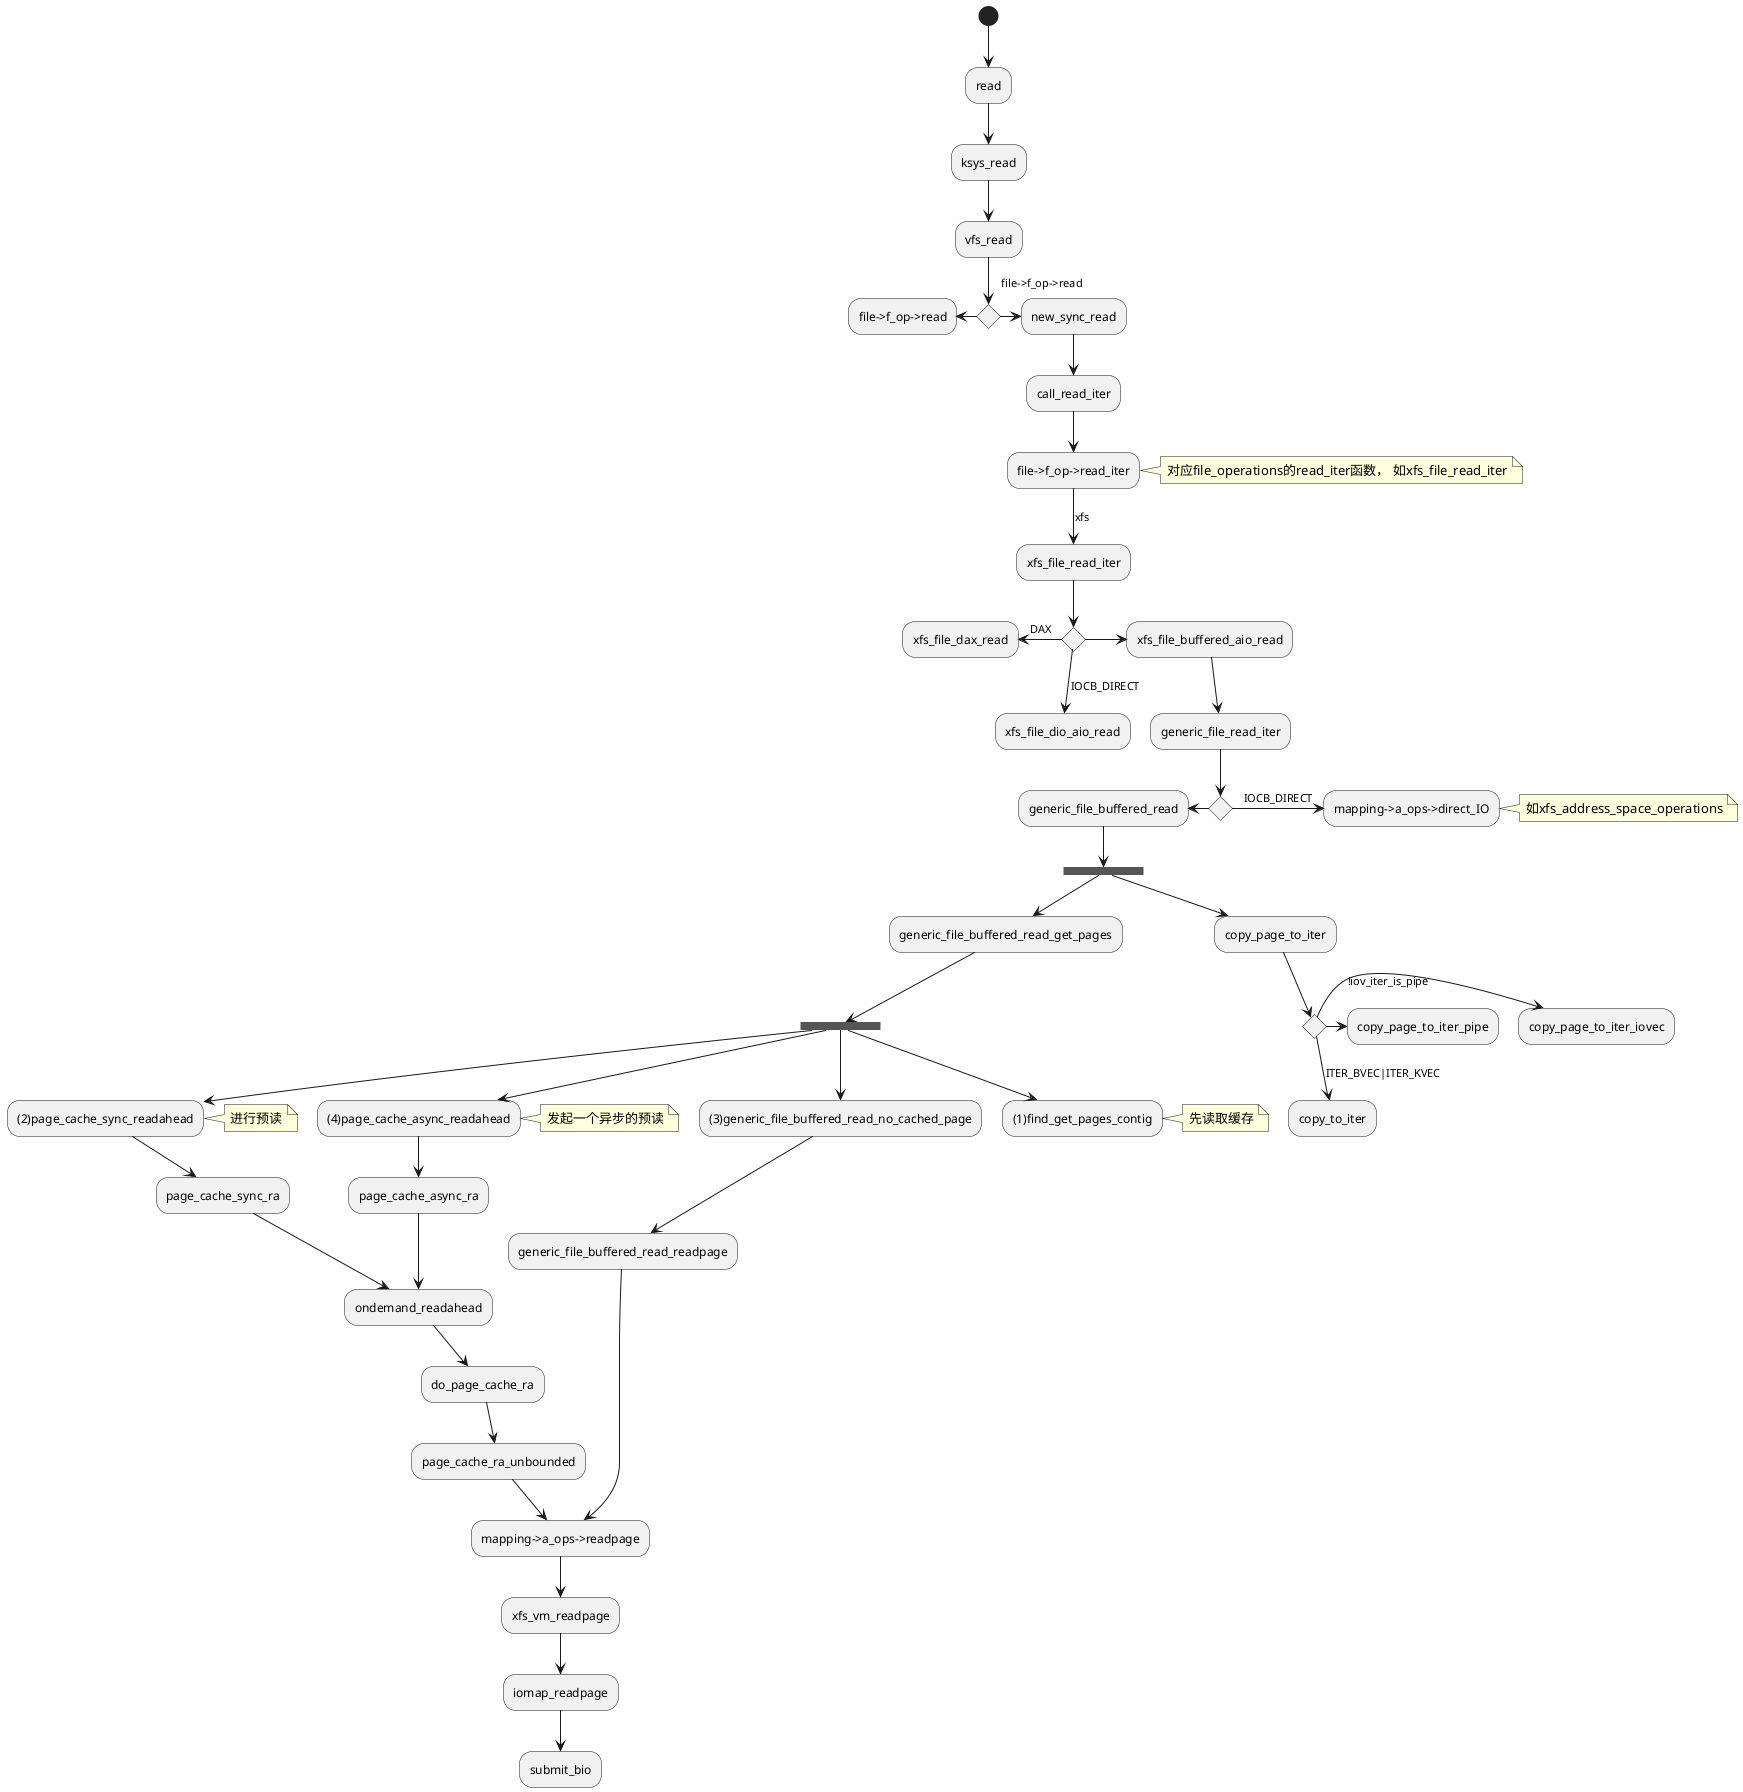 @startuml

(*) --> "read"

--> "ksys_read"
--> "vfs_read"

if "file->f_op->read" then
    -left> "file->f_op->read"
else
    -> "new_sync_read" as read_iter
endif


read_iter --> "call_read_iter"
--> "file->f_op->read_iter"
note right: 对应file_operations的read_iter函数， 如xfs_file_read_iter

--> [xfs] "xfs_file_read_iter"
  
if "" then
    -left> [DAX] "xfs_file_dax_read"
else
    -down> [IOCB_DIRECT] "xfs_file_dio_aio_read"
else
    -right> "xfs_file_buffered_aio_read"
endif

--> "generic_file_read_iter"

if "" then
    -> [IOCB_DIRECT] "mapping->a_ops->direct_IO"
    note right: 如xfs_address_space_operations
else
    -left> "generic_file_buffered_read"
endif

--> ====B1====
====B1==== --> "generic_file_buffered_read_get_pages"
====B1==== --> "copy_page_to_iter"

generic_file_buffered_read_get_pages --> ====B2====
====B2==== --> "(1)find_get_pages_contig"
note right: 先读取缓存
====B2==== --> "(2)page_cache_sync_readahead"
note right: 进行预读
--> "page_cache_sync_ra"
--> "ondemand_readahead" as ondemand_readahead
====B2==== --> "(3)generic_file_buffered_read_no_cached_page"
--> "generic_file_buffered_read_readpage"
--> "mapping->a_ops->readpage" as a_ops_read_page
====B2==== --> "(4)page_cache_async_readahead"
note right: 发起一个异步的预读

--> "page_cache_async_ra"
--> ondemand_readahead

--> "do_page_cache_ra"
--> "page_cache_ra_unbounded"
--> a_ops_read_page
 
--> "xfs_vm_readpage"
--> "iomap_readpage"
--> "submit_bio"


copy_page_to_iter if "" then  
        -down> [ITER_BVEC|ITER_KVEC] copy_to_iter
    else 
        -> [!iov_iter_is_pipe] copy_page_to_iter_iovec
    else
        ->  copy_page_to_iter_pipe
endif
@enduml
